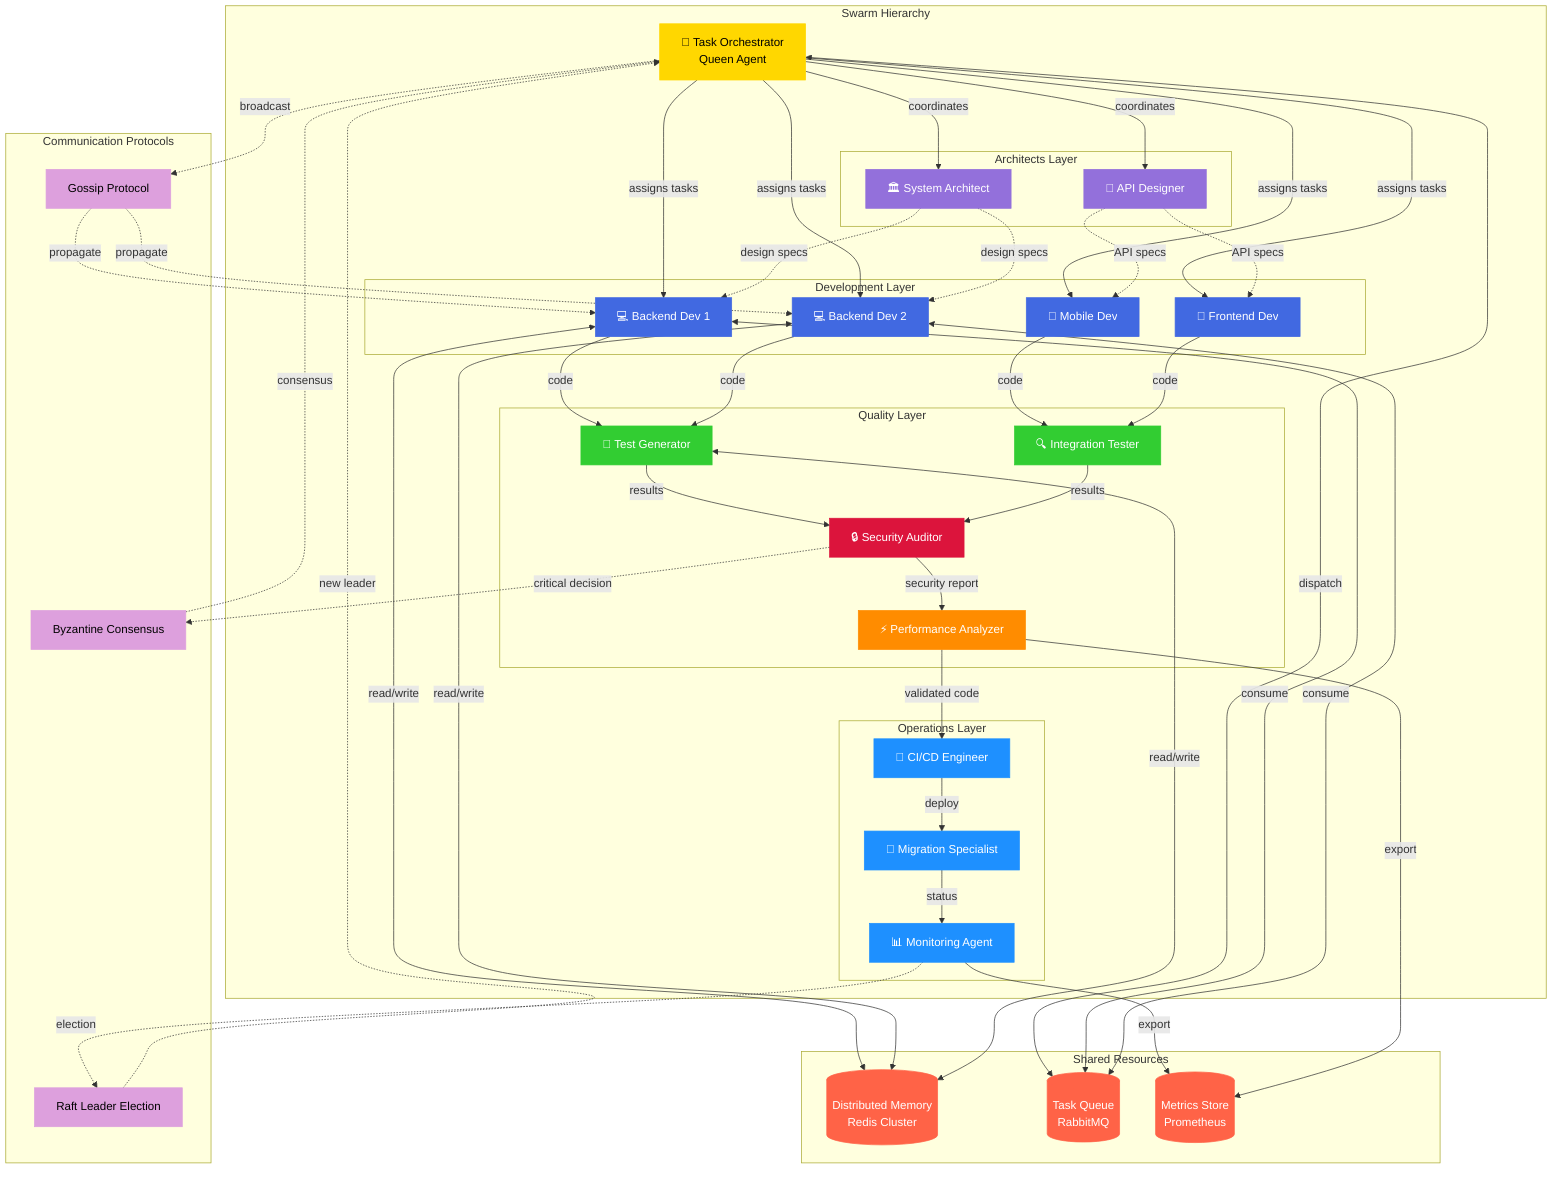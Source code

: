 graph TB
    subgraph "Swarm Hierarchy"
        QUEEN[👑 Task Orchestrator<br/>Queen Agent]
        
        subgraph "Architects Layer"
            ARCH1[🏛️ System Architect]
            ARCH2[📐 API Designer]
        end
        
        subgraph "Development Layer"
            DEV1[💻 Backend Dev 1]
            DEV2[💻 Backend Dev 2]
            DEV3[📱 Mobile Dev]
            DEV4[🎨 Frontend Dev]
        end
        
        subgraph "Quality Layer"
            TEST1[🧪 Test Generator]
            TEST2[🔍 Integration Tester]
            SEC[🔒 Security Auditor]
            PERF[⚡ Performance Analyzer]
        end
        
        subgraph "Operations Layer"
            CICD[🔄 CI/CD Engineer]
            MIGR[🚀 Migration Specialist]
            MONITOR[📊 Monitoring Agent]
        end
    end
    
    subgraph "Communication Protocols"
        GOSSIP[Gossip Protocol]
        BYZANTINE[Byzantine Consensus]
        RAFT[Raft Leader Election]
    end
    
    subgraph "Shared Resources"
        MEMORY[(Distributed Memory<br/>Redis Cluster)]
        QUEUE[(Task Queue<br/>RabbitMQ)]
        METRICS[(Metrics Store<br/>Prometheus)]
    end
    
    %% Queen connections
    QUEEN -->|coordinates| ARCH1
    QUEEN -->|coordinates| ARCH2
    QUEEN -->|assigns tasks| DEV1
    QUEEN -->|assigns tasks| DEV2
    QUEEN -->|assigns tasks| DEV3
    QUEEN -->|assigns tasks| DEV4
    
    %% Architecture to Development
    ARCH1 -.->|design specs| DEV1
    ARCH1 -.->|design specs| DEV2
    ARCH2 -.->|API specs| DEV3
    ARCH2 -.->|API specs| DEV4
    
    %% Development to Quality
    DEV1 -->|code| TEST1
    DEV2 -->|code| TEST1
    DEV3 -->|code| TEST2
    DEV4 -->|code| TEST2
    
    TEST1 -->|results| SEC
    TEST2 -->|results| SEC
    SEC -->|security report| PERF
    
    %% Quality to Operations
    PERF -->|validated code| CICD
    CICD -->|deploy| MIGR
    MIGR -->|status| MONITOR
    
    %% Communication flows
    QUEEN -.->|broadcast| GOSSIP
    GOSSIP -.->|propagate| DEV1
    GOSSIP -.->|propagate| DEV2
    
    SEC -.->|critical decision| BYZANTINE
    BYZANTINE -.->|consensus| QUEEN
    
    MONITOR -.->|election| RAFT
    RAFT -.->|new leader| QUEEN
    
    %% Shared resource access
    DEV1 <-->|read/write| MEMORY
    DEV2 <-->|read/write| MEMORY
    TEST1 <-->|read/write| MEMORY
    
    QUEEN <-->|dispatch| QUEUE
    DEV1 <-->|consume| QUEUE
    DEV2 <-->|consume| QUEUE
    
    MONITOR -->|export| METRICS
    PERF -->|export| METRICS
    
    %% Styling
    style QUEEN fill:#FFD700,stroke:#FFD700,color:#000
    style ARCH1 fill:#9370DB,stroke:#9370DB,color:#fff
    style ARCH2 fill:#9370DB,stroke:#9370DB,color:#fff
    style DEV1 fill:#4169E1,stroke:#4169E1,color:#fff
    style DEV2 fill:#4169E1,stroke:#4169E1,color:#fff
    style DEV3 fill:#4169E1,stroke:#4169E1,color:#fff
    style DEV4 fill:#4169E1,stroke:#4169E1,color:#fff
    style TEST1 fill:#32CD32,stroke:#32CD32,color:#fff
    style TEST2 fill:#32CD32,stroke:#32CD32,color:#fff
    style SEC fill:#DC143C,stroke:#DC143C,color:#fff
    style PERF fill:#FF8C00,stroke:#FF8C00,color:#fff
    style CICD fill:#1E90FF,stroke:#1E90FF,color:#fff
    style MIGR fill:#1E90FF,stroke:#1E90FF,color:#fff
    style MONITOR fill:#1E90FF,stroke:#1E90FF,color:#fff
    
    style MEMORY fill:#FF6347,stroke:#FF6347,color:#fff
    style QUEUE fill:#FF6347,stroke:#FF6347,color:#fff
    style METRICS fill:#FF6347,stroke:#FF6347,color:#fff
    
    style GOSSIP fill:#DDA0DD,stroke:#DDA0DD,color:#000
    style BYZANTINE fill:#DDA0DD,stroke:#DDA0DD,color:#000
    style RAFT fill:#DDA0DD,stroke:#DDA0DD,color:#000